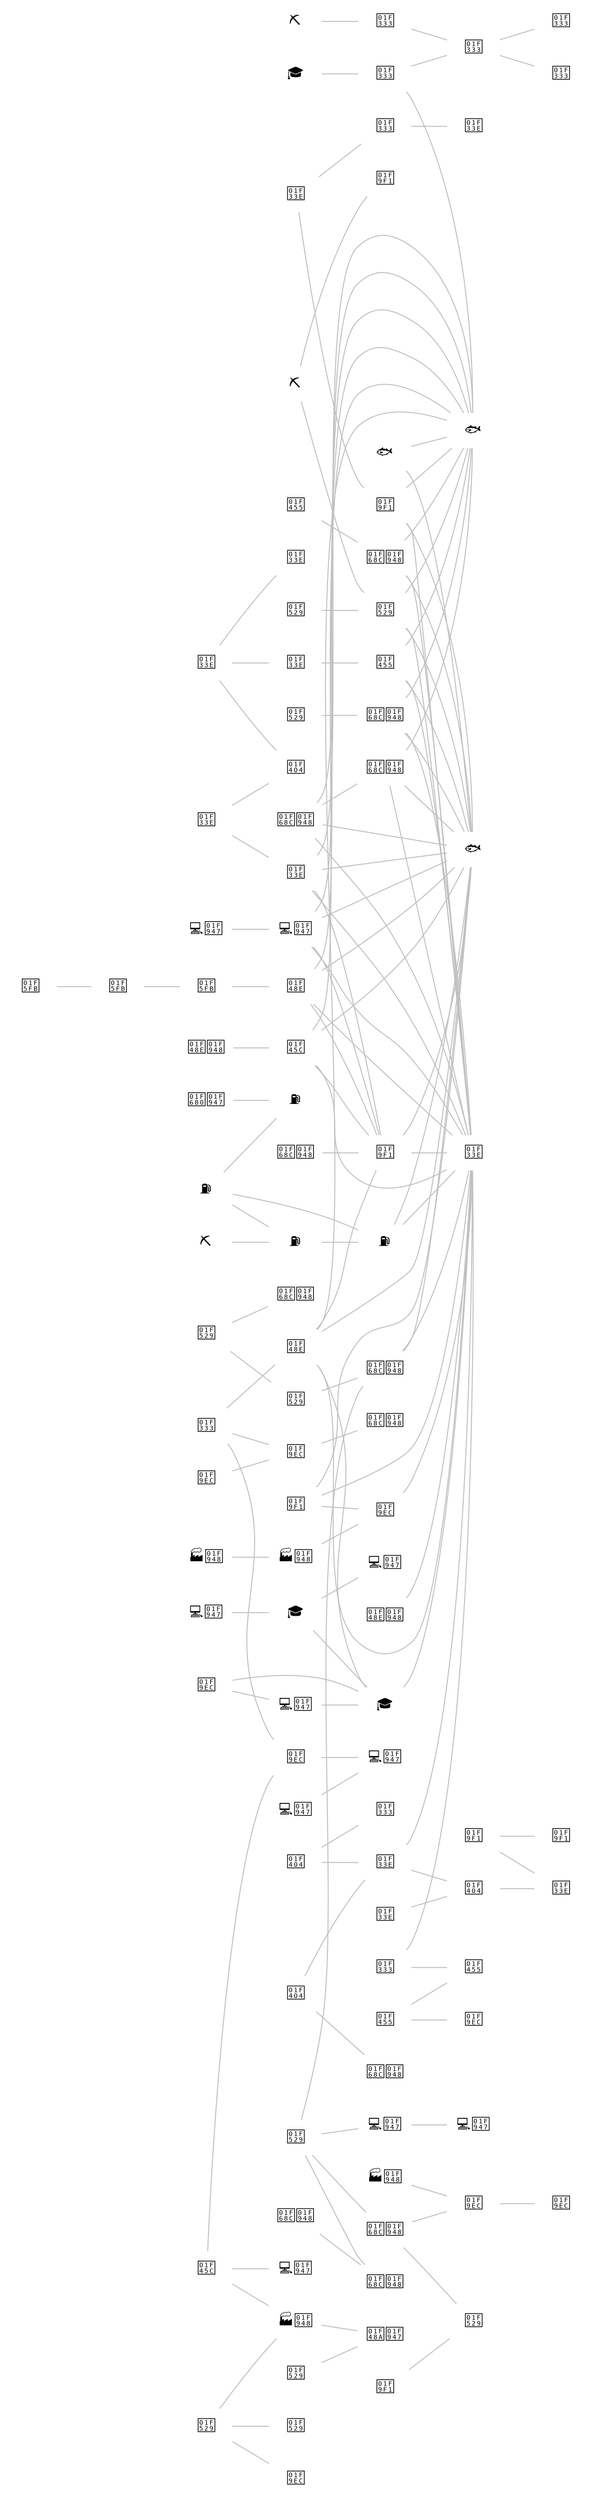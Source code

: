 digraph g {
	rankdir=LR
	"выращивание многолетних культур" [label="🌾" shape=none]
	"выращивание однолетних культур" [label="🌾" shape=none]
	"деятельность в области архитектуры и инженерно-технического проектирования; технических испытаний, исследований и анализа" [label="🎓" shape=none]
	"деятельность вспомогательная в области производства сельскохозяйственных культур и послеуборочной обработки сельхозпродукции" [label="🌾" shape=none]
	"деятельность полиграфическая и предоставление услуг в этой области" [label="🌳" shape=none]
	"добыча и обогащение бурого угля (лигнита)" [label="⛏" shape=none]
	"добыча и обогащение железных руд" [label="🗻" shape=none]
	"добыча и обогащение угля и антрацита" [label="⛏" shape=none]
	"добыча нефти и нефтяного (попутного) газа" [label="⛽" shape=none]
	"добыча полезных ископаемых, не включенных в другие группировки" [label="🗻" shape=none]
	"добыча природного газа и газового конденсата" [label="⛽" shape=none]
	"добыча руд цветных металлов" [label="🗻" shape=none]
	"дубление и отделка кожи, производство чемоданов, сумок, шорно-седельных изделий из кожи; выделка и крашение меха" [label="👜" shape=none]
	"животноводство" [label="🐄" shape=none]
	"ковка, прессование, штамповка и профилирование; изготовление изделий методом порошковой металлургии" [label="🔩" shape=none]
	"копирование записанных носителей информации" [label="💻🥇" shape=none]
	"лесоводство и прочая лесохозяйственная деятельность" [label="🌳" shape=none]
	"лесозаготовки" [label="🌳" shape=none]
	"литье металлов" [label="🔩" shape=none]
	"научные исследования и разработки" [label="🎓" shape=none]
	"обработка древесины и производство изделий из дерева и пробки, кроме мебели, производство изделий из соломки и материалов для плетения" [label="🌳" shape=none]
	"обработка металлов и нанесение покрытий на металлы; механическая обработка металлов" [label="🔩" shape=none]
	"охота, отлов и отстрел диких животных, включая предоставление услуг в этих областях" [label="🌳" shape=none]
	"переработка и консервирование мяса и мясной пищевой продукции" [label="🐄" shape=none]
	"переработка и консервирование рыбы, ракообразных и моллюсков" [label="🐟" shape=none]
	"переработка и консервирование фруктов и овощей" [label="🌾" shape=none]
	"предоставление услуг в области добычи нефти и природного газа" [label="⛽" shape=none]
	"предоставление услуг в области лесоводства и лесозаготовок" [label="🌳" shape=none]
	"производство абразивных и неметаллических минеральных изделий, не включенных в другие группировки" [label="🧱" shape=none]
	"производство автотранспортных средств" [label="🚌🥈" shape=none]
	"производство бытовой электроники" [label="💻🥇" shape=none]
	"производство бытовых приборов" [label="🚌🥈" shape=none]
	"производство вязаных и трикотажных изделий одежды" [label="👕" shape=none]
	"производство готовых кормов для животных" [label="🌾" shape=none]
	"производство железнодорожных локомотивов и подвижного состава" [label="🚌🥈" shape=none]
	"производство игр и игрушек" [label="🧬" shape=none]
	"производство изделий из бетона, цемента и гипса" [label="🧱" shape=none]
	"производство изделий из бумаги и картона" [label="🌳" shape=none]
	"производство изделий из пластмасс" [label="🧬" shape=none]
	"производство изделий, не включенных в другие группировки" [label="🧬" shape=none]
	"производство кабелей и кабельной арматуры" [label="💎🥈" shape=none]
	"производство кокса" [label="⛏" shape=none]
	"производство коммуникационного оборудования" [label="💻🥇" shape=none]
	"производство комплектующих и принадлежностей для автотранспортных средств" [label="🚌🥈" shape=none]
	"производство компьютеров и периферийного оборудования" [label="💻🥇" shape=none]
	"производство контрольно-измерительных и навигационных приборов и аппаратов; производство часов" [label="💻🥇" shape=none]
	"производство красок, лаков и аналогичных материалов для нанесения покрытий, полиграфических красок и мастик" [label="🏭🥈" shape=none]
	"производство кузовов для автотранспортных средств; производство прицепов и полуприцепов" [label="🚌🥈" shape=none]
	"производство летательных аппаратов, включая космические, и соответствующего оборудования" [label="🚀🥇" shape=none]
	"производство машин и оборудования для сельского и лесного хозяйства" [label="🚌🥈" shape=none]
	"производство машин и оборудования общего назначения" [label="🚌🥈" shape=none]
	"производство мебели" [label="🌳" shape=none]
	"производство медицинских инструментов и оборудования" [label="💻🥇" shape=none]
	"производство металлических цистерн, резервуаров и прочих емкостей" [label="🔩" shape=none]
	"производство меховых изделий" [label="👕" shape=none]
	"производство молочной продукции" [label="🐄" shape=none]
	"производство музыкальных инструментов" [label="🧬" shape=none]
	"производство мыла и моющих, чистящих и полирующих средств; парфюмерных и косметических средств" [label="🏭🥈" shape=none]
	"производство напитков" [label="🌾" shape=none]
	"производство нефтепродуктов" [label="⛽" shape=none]
	"производство ножевых изделий и столовых приборов, инструментов и универсальных скобяных изделий" [label="🔩" shape=none]
	"производство обуви" [label="👜" shape=none]
	"производство огнеупорных изделий" [label="🧱" shape=none]
	"производство одежды, кроме одежды из меха" [label="👕" shape=none]
	"производство оптических приборов, фото- и кинооборудования" [label="💻🥇" shape=none]
	"производство основных драгоценных металлов и прочих цветных металлов, производство ядерного топлива" [label="💎" shape=none]
	"производство основных химических веществ, удобрений и азотных соединений, пластмасс и синтетического каучука в первичных формах" [label="🏭🥈" shape=none]
	"производство паровых котлов, кроме котлов центрального отопления" [label="🔩" shape=none]
	"производство пестицидов и прочих агрохимических продуктов" [label="🏭🥈" shape=none]
	"производство продуктов мукомольной и крупяной промышленности, крахмала и крахмалосодержащих продуктов" [label="🌾" shape=none]
	"производство прочего электрического оборудования" [label="💻🥇" shape=none]
	"производство прочих машин и оборудования общего назначения" [label="🚌🥈" shape=none]
	"производство прочих машин специального назначения" [label="🚌🥈" shape=none]
	"производство прочих пищевых продуктов" [label="🌾" shape=none]
	"производство прочих стальных изделий первичной обработкой" [label="🔩" shape=none]
	"производство прочих фарфоровых и керамических изделий" [label="🧱" shape=none]
	"производство прочих химических продуктов" [label="🧬" shape=none]
	"производство растительных и животных масел и жиров" [label="🐄" shape=none]
	"производство резиновых изделий" [label="🧬" shape=none]
	"производство спортивных товаров" [label="🧬" shape=none]
	"производство стальных труб, полых профилей и фитингов" [label="🔩" shape=none]
	"производство станков, машин и оборудования для обработки металлов и прочих твердых материалов" [label="🚌🥈" shape=none]
	"производство стекла и изделий из стекла" [label="🧬" shape=none]
	"производство строительных керамических материалов" [label="🧱" shape=none]
	"производство строительных металлических конструкций и изделий" [label="🔩" shape=none]
	"производство табачных изделий" [label="🌾" shape=none]
	"производство текстильных изделий" [label="👕" shape=none]
	"производство транспортных средств и оборудования, не включенных в другие группировки" [label="🚌🥈" shape=none]
	"производство фармацевтических субстанций" [label="💊🥇" shape=none]
	"производство химических волокон" [label="🧬" shape=none]
	"производство хлебобулочных и мучных кондитерских изделий" [label="🌾" shape=none]
	"производство целлюлозы, древесной массы, бумаги и картона" [label="🌳" shape=none]
	"производство цемента, извести и гипса" [label="🧱" shape=none]
	"производство чугуна, стали и ферросплавов" [label="🔩" shape=none]
	"производство электрических аккумуляторов и аккумуляторных батарей" [label="💎🥈" shape=none]
	"производство электрических ламп и осветительного оборудования" [label="💻🥇" shape=none]
	"производство электродвигателей, генераторов, трансформаторов и распределительных устройств, а также контрольно-измерительной аппаратуры" [label="🚌🥈" shape=none]
	"производство элементов электронной аппаратуры и печатных схем (плат)" [label="💻🥇" shape=none]
	"производство ювелирных изделий, бижутерии и подобных товаров" [label="💎" shape=none]
	"разработка компьютерного программного обеспечения, консультационные услуги в данной области и другие сопутствующие услуги" [label="🎓" shape=none]
	"резка, обработка и отделка камня" [label="🧱" shape=none]
	"рыбоводство" [label="🐟" shape=none]
	"рыболовство" [label="🐟" shape=none]
	"смешанное сельское хозяйство" [label="🌾" shape=none]
	"предоставление услуг в области добычи нефти и природного газа" -> "рыболовство" [dir=none, penwidth=1, color=grey]
	"предоставление услуг в области добычи нефти и природного газа" -> "смешанное сельское хозяйство" [dir=none, penwidth=1, color=grey]
	"производство автотранспортных средств" -> "рыбоводство" [dir=none, penwidth=1, color=grey]
	"производство автотранспортных средств" -> "рыболовство" [dir=none, penwidth=1, color=grey]
	"производство автотранспортных средств" -> "смешанное сельское хозяйство" [dir=none, penwidth=1, color=grey]
	"производство комплектующих и принадлежностей для автотранспортных средств" -> "рыбоводство" [dir=none, penwidth=1, color=grey]
	"производство комплектующих и принадлежностей для автотранспортных средств" -> "рыболовство" [dir=none, penwidth=1, color=grey]
	"производство комплектующих и принадлежностей для автотранспортных средств" -> "смешанное сельское хозяйство" [dir=none, penwidth=1, color=grey]
	"производство обуви" -> "резка, обработка и отделка камня" [dir=none, penwidth=1, color=grey]
	"производство обуви" -> "рыбоводство" [dir=none, penwidth=1, color=grey]
	"производство обуви" -> "рыболовство" [dir=none, penwidth=1, color=grey]
	"производство обуви" -> "смешанное сельское хозяйство" [dir=none, penwidth=1, color=grey]
	"производство основных драгоценных металлов и прочих цветных металлов, производство ядерного топлива" -> "резка, обработка и отделка камня" [dir=none, penwidth=1, color=grey]
	"производство основных драгоценных металлов и прочих цветных металлов, производство ядерного топлива" -> "рыбоводство" [dir=none, penwidth=1, color=grey]
	"производство основных драгоценных металлов и прочих цветных металлов, производство ядерного топлива" -> "рыболовство" [dir=none, penwidth=1, color=grey]
	"производство основных драгоценных металлов и прочих цветных металлов, производство ядерного топлива" -> "смешанное сельское хозяйство" [dir=none, penwidth=1, color=grey]
	"производство прочих машин специального назначения" -> "рыбоводство" [dir=none, penwidth=1, color=grey]
	"производство прочих машин специального назначения" -> "рыболовство" [dir=none, penwidth=1, color=grey]
	"производство прочих машин специального назначения" -> "смешанное сельское хозяйство" [dir=none, penwidth=1, color=grey]
	"производство прочих фарфоровых и керамических изделий" -> "рыболовство" [dir=none, penwidth=1, color=grey]
	"производство прочих фарфоровых и керамических изделий" -> "смешанное сельское хозяйство" [dir=none, penwidth=1, color=grey]
	"производство спортивных товаров" -> "смешанное сельское хозяйство" [dir=none, penwidth=1, color=grey]
	"производство строительных керамических материалов" -> "рыбоводство" [dir=none, penwidth=1, color=grey]
	"производство строительных керамических материалов" -> "рыболовство" [dir=none, penwidth=1, color=grey]
	"производство строительных керамических материалов" -> "смешанное сельское хозяйство" [dir=none, penwidth=1, color=grey]
	"производство табачных изделий" -> "резка, обработка и отделка камня" [dir=none, penwidth=1, color=grey]
	"производство табачных изделий" -> "рыбоводство" [dir=none, penwidth=1, color=grey]
	"производство табачных изделий" -> "рыболовство" [dir=none, penwidth=1, color=grey]
	"производство табачных изделий" -> "смешанное сельское хозяйство" [dir=none, penwidth=1, color=grey]
	"производство текстильных изделий" -> "рыбоводство" [dir=none, penwidth=1, color=grey]
	"производство текстильных изделий" -> "рыболовство" [dir=none, penwidth=1, color=grey]
	"производство текстильных изделий" -> "смешанное сельское хозяйство" [dir=none, penwidth=1, color=grey]
	"производство транспортных средств и оборудования, не включенных в другие группировки" -> "рыбоводство" [dir=none, penwidth=1, color=grey]
	"производство транспортных средств и оборудования, не включенных в другие группировки" -> "рыболовство" [dir=none, penwidth=1, color=grey]
	"производство транспортных средств и оборудования, не включенных в другие группировки" -> "смешанное сельское хозяйство" [dir=none, penwidth=1, color=grey]
	"производство чугуна, стали и ферросплавов" -> "рыбоводство" [dir=none, penwidth=1, color=grey]
	"производство чугуна, стали и ферросплавов" -> "рыболовство" [dir=none, penwidth=1, color=grey]
	"производство чугуна, стали и ферросплавов" -> "смешанное сельское хозяйство" [dir=none, penwidth=1, color=grey]
	"производство электрических аккумуляторов и аккумуляторных батарей" -> "смешанное сельское хозяйство" [dir=none, penwidth=1, color=grey]
	"производство электродвигателей, генераторов, трансформаторов и распределительных устройств, а также контрольно-измерительной аппаратуры" -> "рыболовство" [dir=none, penwidth=1, color=grey]
	"производство электродвигателей, генераторов, трансформаторов и распределительных устройств, а также контрольно-измерительной аппаратуры" -> "смешанное сельское хозяйство" [dir=none, penwidth=1, color=grey]
	"производство элементов электронной аппаратуры и печатных схем (плат)" -> "резка, обработка и отделка камня" [dir=none, penwidth=1, color=grey]
	"производство элементов электронной аппаратуры и печатных схем (плат)" -> "рыбоводство" [dir=none, penwidth=1, color=grey]
	"производство элементов электронной аппаратуры и печатных схем (плат)" -> "рыболовство" [dir=none, penwidth=1, color=grey]
	"производство элементов электронной аппаратуры и печатных схем (плат)" -> "смешанное сельское хозяйство" [dir=none, penwidth=1, color=grey]
	"производство ювелирных изделий, бижутерии и подобных товаров" -> "разработка компьютерного программного обеспечения, консультационные услуги в данной области и другие сопутствующие услуги" [dir=none, penwidth=1, color=grey]
	"производство ювелирных изделий, бижутерии и подобных товаров" -> "резка, обработка и отделка камня" [dir=none, penwidth=1, color=grey]
	"производство ювелирных изделий, бижутерии и подобных товаров" -> "рыбоводство" [dir=none, penwidth=1, color=grey]
	"производство ювелирных изделий, бижутерии и подобных товаров" -> "рыболовство" [dir=none, penwidth=1, color=grey]
	"производство ювелирных изделий, бижутерии и подобных товаров" -> "смешанное сельское хозяйство" [dir=none, penwidth=1, color=grey]
	"разработка компьютерного программного обеспечения, консультационные услуги в данной области и другие сопутствующие услуги" -> "смешанное сельское хозяйство" [dir=none, penwidth=1, color=grey]
	"резка, обработка и отделка камня" -> "рыболовство" [dir=none, penwidth=1, color=grey]
	"резка, обработка и отделка камня" -> "смешанное сельское хозяйство" [dir=none, penwidth=1, color=grey]
	"добыча и обогащение угля и антрацита" -> "добыча природного газа и газового конденсата" [dir=none, penwidth=1, color=grey]
	"добыча и обогащение бурого угля (лигнита)" -> "лесозаготовки" [dir=none, penwidth=1, color=grey]
	"копирование записанных носителей информации" -> "научные исследования и разработки" [dir=none, penwidth=1, color=grey]
	"производство музыкальных инструментов" -> "производство оптических приборов, фото- и кинооборудования" [dir=none, penwidth=1, color=grey]
	"производство музыкальных инструментов" -> "разработка компьютерного программного обеспечения, консультационные услуги в данной области и другие сопутствующие услуги" [dir=none, penwidth=1, color=grey]
	"добыча и обогащение железных руд" -> "добыча полезных ископаемых, не включенных в другие группировки" [dir=none, penwidth=1, color=grey]
	"выращивание многолетних культур" -> "производство табачных изделий" [dir=none, penwidth=1, color=grey]
	"выращивание многолетних культур" -> "производство растительных и животных масел и жиров" [dir=none, penwidth=1, color=grey]
	"добыча руд цветных металлов" -> "производство основных драгоценных металлов и прочих цветных металлов, производство ядерного топлива" [dir=none, penwidth=1, color=grey]
	"производство вязаных и трикотажных изделий одежды" -> "производство химических волокон" [dir=none, penwidth=1, color=grey]
	"производство паровых котлов, кроме котлов центрального отопления" -> "производство фармацевтических субстанций" [dir=none, penwidth=1, color=grey]
	"деятельность полиграфическая и предоставление услуг в этой области" -> "производство ювелирных изделий, бижутерии и подобных товаров" [dir=none, penwidth=1, color=grey]
	"добыча нефти и нефтяного (попутного) газа" -> "добыча природного газа и газового конденсата" [dir=none, penwidth=1, color=grey]
	"добыча природного газа и газового конденсата" -> "предоставление услуг в области добычи нефти и природного газа" [dir=none, penwidth=1, color=grey]
	"производство бытовой электроники" -> "производство коммуникационного оборудования" [dir=none, penwidth=1, color=grey]
	"переработка и консервирование рыбы, ракообразных и моллюсков" -> "рыболовство" [dir=none, penwidth=1, color=grey]
	"производство изделий, не включенных в другие группировки" -> "производство коммуникационного оборудования" [dir=none, penwidth=1, color=grey]
	"переработка и консервирование рыбы, ракообразных и моллюсков" -> "рыбоводство" [dir=none, penwidth=1, color=grey]
	"производство бытовых приборов" -> "производство машин и оборудования общего назначения" [dir=none, penwidth=1, color=grey]
	"производство кокса" -> "производство огнеупорных изделий" [dir=none, penwidth=1, color=grey]
	"производство прочих фарфоровых и керамических изделий" -> "производство спортивных товаров" [dir=none, penwidth=1, color=grey]
	"добыча полезных ископаемых, не включенных в другие группировки" -> "добыча руд цветных металлов" [dir=none, penwidth=1, color=grey]
	"деятельность в области архитектуры и инженерно-технического проектирования; технических испытаний, исследований и анализа" -> "лесоводство и прочая лесохозяйственная деятельность" [dir=none, penwidth=1, color=grey]
	"добыча нефти и нефтяного (попутного) газа" -> "производство нефтепродуктов" [dir=none, penwidth=1, color=grey]
	"производство летательных аппаратов, включая космические, и соответствующего оборудования" -> "производство нефтепродуктов" [dir=none, penwidth=1, color=grey]
	"производство меховых изделий" -> "производство транспортных средств и оборудования, не включенных в другие группировки" [dir=none, penwidth=1, color=grey]
	"производство кокса" -> "производство чугуна, стали и ферросплавов" [dir=none, penwidth=1, color=grey]
	"производство стальных труб, полых профилей и фитингов" -> "производство чугуна, стали и ферросплавов" [dir=none, penwidth=1, color=grey]
	"лесоводство и прочая лесохозяйственная деятельность" -> "рыбоводство" [dir=none, penwidth=1, color=grey]
	"производство изделий из бумаги и картона" -> "производство напитков" [dir=none, penwidth=1, color=grey]
	"переработка и консервирование мяса и мясной пищевой продукции" -> "производство железнодорожных локомотивов и подвижного состава" [dir=none, penwidth=1, color=grey]
	"животноводство" -> "охота, отлов и отстрел диких животных, включая предоставление услуг в этих областях" [dir=none, penwidth=1, color=grey]
	"деятельность вспомогательная в области производства сельскохозяйственных культур и послеуборочной обработки сельхозпродукции" -> "производство молочной продукции" [dir=none, penwidth=1, color=grey]
	"обработка древесины и производство изделий из дерева и пробки, кроме мебели, производство изделий из соломки и материалов для плетения" -> "производство целлюлозы, древесной массы, бумаги и картона" [dir=none, penwidth=1, color=grey]
	"производство красок, лаков и аналогичных материалов для нанесения покрытий, полиграфических красок и мастик" -> "производство фармацевтических субстанций" [dir=none, penwidth=1, color=grey]
	"производство кузовов для автотранспортных средств; производство прицепов и полуприцепов" -> "резка, обработка и отделка камня" [dir=none, penwidth=1, color=grey]
	"производство основных химических веществ, удобрений и азотных соединений, пластмасс и синтетического каучука в первичных формах" -> "производство прочих химических продуктов" [dir=none, penwidth=1, color=grey]
	"производство прочих машин и оборудования общего назначения" -> "производство прочих химических продуктов" [dir=none, penwidth=1, color=grey]
	"производство прочих химических продуктов" -> "производство резиновых изделий" [dir=none, penwidth=1, color=grey]
	"лесоводство и прочая лесохозяйственная деятельность" -> "обработка древесины и производство изделий из дерева и пробки, кроме мебели, производство изделий из соломки и материалов для плетения" [dir=none, penwidth=1, color=grey]
	"литье металлов" -> "производство ножевых изделий и столовых приборов, инструментов и универсальных скобяных изделий" [dir=none, penwidth=1, color=grey]
	"переработка и консервирование фруктов и овощей" -> "производство строительных керамических материалов" [dir=none, penwidth=1, color=grey]
	"производство ножевых изделий и столовых приборов, инструментов и универсальных скобяных изделий" -> "производство электродвигателей, генераторов, трансформаторов и распределительных устройств, а также контрольно-измерительной аппаратуры" [dir=none, penwidth=1, color=grey]
	"производство прочих пищевых продуктов" -> "производство текстильных изделий" [dir=none, penwidth=1, color=grey]
	"деятельность полиграфическая и предоставление услуг в этой области" -> "производство изделий из пластмасс" [dir=none, penwidth=1, color=grey]
	"деятельность полиграфическая и предоставление услуг в этой области" -> "производство изделий, не включенных в другие группировки" [dir=none, penwidth=1, color=grey]
	"дубление и отделка кожи, производство чемоданов, сумок, шорно-седельных изделий из кожи; выделка и крашение меха" -> "производство изделий, не включенных в другие группировки" [dir=none, penwidth=1, color=grey]
	"ковка, прессование, штамповка и профилирование; изготовление изделий методом порошковой металлургии" -> "производство стекла и изделий из стекла" [dir=none, penwidth=1, color=grey]
	"производство изделий из пластмасс" -> "производство машин и оборудования для сельского и лесного хозяйства" [dir=none, penwidth=1, color=grey]
	"ковка, прессование, штамповка и профилирование; изготовление изделий методом порошковой металлургии" -> "производство красок, лаков и аналогичных материалов для нанесения покрытий, полиграфических красок и мастик" [dir=none, penwidth=1, color=grey]
	"ковка, прессование, штамповка и профилирование; изготовление изделий методом порошковой металлургии" -> "производство прочих стальных изделий первичной обработкой" [dir=none, penwidth=1, color=grey]
	"производство автотранспортных средств" -> "производство комплектующих и принадлежностей для автотранспортных средств" [dir=none, penwidth=1, color=grey]
	"производство изделий из бетона, цемента и гипса" -> "производство цемента, извести и гипса" [dir=none, penwidth=1, color=grey]
	"производство абразивных и неметаллических минеральных изделий, не включенных в другие группировки" -> "производство строительных металлических конструкций и изделий" [dir=none, penwidth=1, color=grey]
	"производство прочих машин и оборудования общего назначения" -> "производство строительных металлических конструкций и изделий" [dir=none, penwidth=1, color=grey]
	"обработка металлов и нанесение покрытий на металлы; механическая обработка металлов" -> "производство прочих машин и оборудования общего назначения" [dir=none, penwidth=1, color=grey]
	"производство контрольно-измерительных и навигационных приборов и аппаратов; производство часов" -> "производство медицинских инструментов и оборудования" [dir=none, penwidth=1, color=grey]
	"производство мыла и моющих, чистящих и полирующих средств; парфюмерных и косметических средств" -> "производство пестицидов и прочих агрохимических продуктов" [dir=none, penwidth=1, color=grey]
	"производство прочего электрического оборудования" -> "производство элементов электронной аппаратуры и печатных схем (плат)" [dir=none, penwidth=1, color=grey]
	"переработка и консервирование фруктов и овощей" -> "производство изделий из бумаги и картона" [dir=none, penwidth=1, color=grey]
	"производство мебели" -> "производство одежды, кроме одежды из меха" [dir=none, penwidth=1, color=grey]
	"производство мебели" -> "смешанное сельское хозяйство" [dir=none, penwidth=1, color=grey]
	"дубление и отделка кожи, производство чемоданов, сумок, шорно-седельных изделий из кожи; выделка и крашение меха" -> "производство красок, лаков и аналогичных материалов для нанесения покрытий, полиграфических красок и мастик" [dir=none, penwidth=1, color=grey]
	"производство готовых кормов для животных" -> "смешанное сельское хозяйство" [dir=none, penwidth=1, color=grey]
	"научные исследования и разработки" -> "производство компьютеров и периферийного оборудования" [dir=none, penwidth=1, color=grey]
	"научные исследования и разработки" -> "разработка компьютерного программного обеспечения, консультационные услуги в данной области и другие сопутствующие услуги" [dir=none, penwidth=1, color=grey]
	"обработка древесины и производство изделий из дерева и пробки, кроме мебели, производство изделий из соломки и материалов для плетения" -> "предоставление услуг в области лесоводства и лесозаготовок" [dir=none, penwidth=1, color=grey]
	"обработка металлов и нанесение покрытий на металлы; механическая обработка металлов" -> "производство машин и оборудования общего назначения" [dir=none, penwidth=1, color=grey]
	"обработка металлов и нанесение покрытий на металлы; механическая обработка металлов" -> "производство электродвигателей, генераторов, трансформаторов и распределительных устройств, а также контрольно-измерительной аппаратуры" [dir=none, penwidth=1, color=grey]
	"производство кабелей и кабельной арматуры" -> "производство обуви" [dir=none, penwidth=1, color=grey]
	"производство оптических приборов, фото- и кинооборудования" -> "разработка компьютерного программного обеспечения, консультационные услуги в данной области и другие сопутствующие услуги" [dir=none, penwidth=1, color=grey]
	"производство пестицидов и прочих агрохимических продуктов" -> "производство спортивных товаров" [dir=none, penwidth=1, color=grey]
	"литье металлов" -> "производство станков, машин и оборудования для обработки металлов и прочих твердых материалов" [dir=none, penwidth=1, color=grey]
	"производство игр и игрушек" -> "производство изделий из пластмасс" [dir=none, penwidth=1, color=grey]
	"выращивание однолетних культур" -> "производство прочих пищевых продуктов" [dir=none, penwidth=1, color=grey]
	"выращивание однолетних культур" -> "производство растительных и животных масел и жиров" [dir=none, penwidth=1, color=grey]
	"обработка металлов и нанесение покрытий на металлы; механическая обработка металлов" -> "производство контрольно-измерительных и навигационных приборов и аппаратов; производство часов" [dir=none, penwidth=1, color=grey]
	"дубление и отделка кожи, производство чемоданов, сумок, шорно-седельных изделий из кожи; выделка и крашение меха" -> "производство электрических ламп и осветительного оборудования" [dir=none, penwidth=1, color=grey]
	"производство металлических цистерн, резервуаров и прочих емкостей" -> "производство прочих машин специального назначения" [dir=none, penwidth=1, color=grey]
	"производство изделий из бетона, цемента и гипса" -> "производство хлебобулочных и мучных кондитерских изделий" [dir=none, penwidth=1, color=grey]
	"лесозаготовки" -> "обработка древесины и производство изделий из дерева и пробки, кроме мебели, производство изделий из соломки и материалов для плетения" [dir=none, penwidth=1, color=grey]
	"переработка и консервирование мяса и мясной пищевой продукции" -> "производство готовых кормов для животных" [dir=none, penwidth=1, color=grey]
	"производство молочной продукции" -> "производство хлебобулочных и мучных кондитерских изделий" [dir=none, penwidth=1, color=grey]
	"производство вязаных и трикотажных изделий одежды" -> "производство одежды, кроме одежды из меха" [dir=none, penwidth=1, color=grey]
	"производство готовых кормов для животных" -> "производство молочной продукции" [dir=none, penwidth=1, color=grey]
	"животноводство" -> "производство готовых кормов для животных" [dir=none, penwidth=1, color=grey]
	"выращивание однолетних культур" -> "производство продуктов мукомольной и крупяной промышленности, крахмала и крахмалосодержащих продуктов" [dir=none, penwidth=1, color=grey]
	"добыча нефти и нефтяного (попутного) газа" -> "предоставление услуг в области добычи нефти и природного газа" [dir=none, penwidth=1, color=grey]
}
